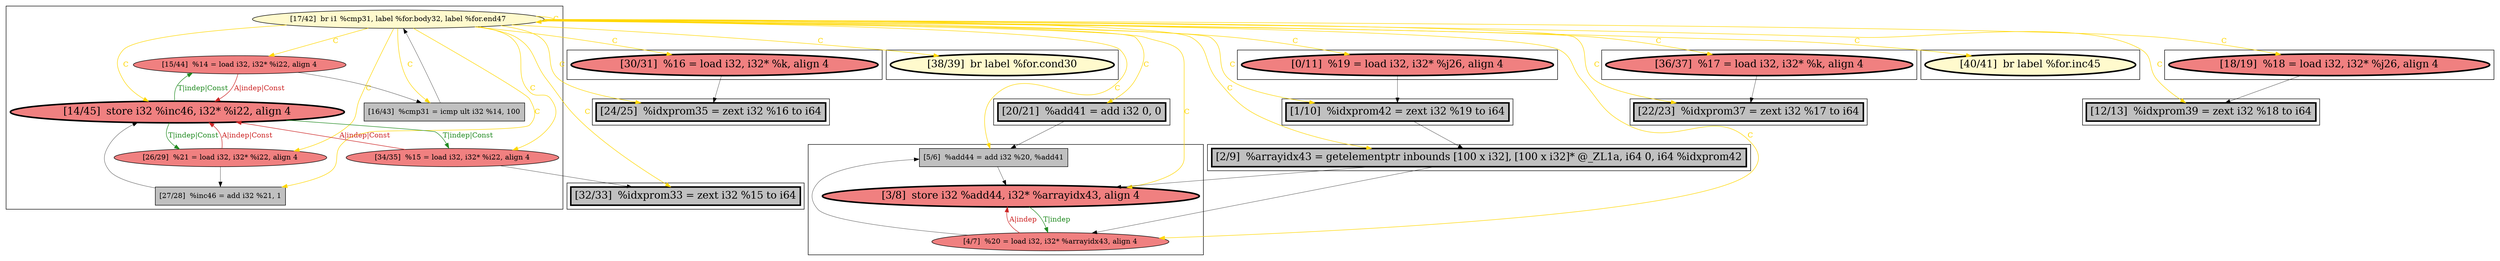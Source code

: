 
digraph G {



node1205->node1199 [style=solid,color=gold,label="C",penwidth=1.0,fontcolor=gold ]
node1205->node1202 [style=solid,color=gold,label="C",penwidth=1.0,fontcolor=gold ]
node1205->node1209 [style=solid,color=gold,label="C",penwidth=1.0,fontcolor=gold ]
node1205->node1203 [style=solid,color=gold,label="C",penwidth=1.0,fontcolor=gold ]
node1205->node1208 [style=solid,color=gold,label="C",penwidth=1.0,fontcolor=gold ]
node1209->node1206 [style=solid,color=black,label="",penwidth=0.5,fontcolor=black ]
node1197->node1192 [style=solid,color=black,label="",penwidth=0.5,fontcolor=black ]
node1205->node1193 [style=solid,color=gold,label="C",penwidth=1.0,fontcolor=gold ]
node1204->node1209 [style=solid,color=forestgreen,label="T|indep|Const",penwidth=1.0,fontcolor=forestgreen ]
node1193->node1201 [style=solid,color=black,label="",penwidth=0.5,fontcolor=black ]
node1209->node1204 [style=solid,color=firebrick3,label="A|indep|Const",penwidth=1.0,fontcolor=firebrick3 ]
node1191->node1190 [style=solid,color=forestgreen,label="T|indep",penwidth=1.0,fontcolor=forestgreen ]
node1205->node1212 [style=solid,color=gold,label="C",penwidth=1.0,fontcolor=gold ]
node1192->node1191 [style=solid,color=black,label="",penwidth=0.5,fontcolor=black ]
node1206->node1205 [style=solid,color=black,label="",penwidth=0.5,fontcolor=black ]
node1204->node1207 [style=solid,color=forestgreen,label="T|indep|Const",penwidth=1.0,fontcolor=forestgreen ]
node1205->node1206 [style=solid,color=gold,label="C",penwidth=1.0,fontcolor=gold ]
node1205->node1201 [style=solid,color=gold,label="C",penwidth=1.0,fontcolor=gold ]
node1190->node1192 [style=solid,color=black,label="",penwidth=0.5,fontcolor=black ]
node1205->node1198 [style=solid,color=gold,label="C",penwidth=1.0,fontcolor=gold ]
node1205->node1200 [style=solid,color=gold,label="C",penwidth=1.0,fontcolor=gold ]
node1205->node1196 [style=solid,color=gold,label="C",penwidth=1.0,fontcolor=gold ]
node1190->node1191 [style=solid,color=firebrick3,label="A|indep",penwidth=1.0,fontcolor=firebrick3 ]
node1205->node1195 [style=solid,color=gold,label="C",penwidth=1.0,fontcolor=gold ]
node1205->node1207 [style=solid,color=gold,label="C",penwidth=1.0,fontcolor=gold ]
node1196->node1190 [style=solid,color=black,label="",penwidth=0.5,fontcolor=black ]
node1205->node1194 [style=solid,color=gold,label="C",penwidth=1.0,fontcolor=gold ]
node1204->node1208 [style=solid,color=forestgreen,label="T|indep|Const",penwidth=1.0,fontcolor=forestgreen ]
node1205->node1190 [style=solid,color=gold,label="C",penwidth=1.0,fontcolor=gold ]
node1205->node1197 [style=solid,color=gold,label="C",penwidth=1.0,fontcolor=gold ]
node1205->node1211 [style=solid,color=gold,label="C",penwidth=1.0,fontcolor=gold ]
node1205->node1192 [style=solid,color=gold,label="C",penwidth=1.0,fontcolor=gold ]
node1205->node1210 [style=solid,color=gold,label="C",penwidth=1.0,fontcolor=gold ]
node1210->node1204 [style=solid,color=black,label="",penwidth=0.5,fontcolor=black ]
node1195->node1194 [style=solid,color=black,label="",penwidth=0.5,fontcolor=black ]
node1207->node1212 [style=solid,color=black,label="",penwidth=0.5,fontcolor=black ]
node1201->node1196 [style=solid,color=black,label="",penwidth=0.5,fontcolor=black ]
node1202->node1199 [style=solid,color=black,label="",penwidth=0.5,fontcolor=black ]
node1196->node1191 [style=solid,color=black,label="",penwidth=0.5,fontcolor=black ]
node1211->node1198 [style=solid,color=black,label="",penwidth=0.5,fontcolor=black ]
node1208->node1204 [style=solid,color=firebrick3,label="A|indep|Const",penwidth=1.0,fontcolor=firebrick3 ]
node1205->node1191 [style=solid,color=gold,label="C",penwidth=1.0,fontcolor=gold ]
node1205->node1205 [style=solid,color=gold,label="C",penwidth=1.0,fontcolor=gold ]
node1208->node1210 [style=solid,color=black,label="",penwidth=0.5,fontcolor=black ]
node1205->node1204 [style=solid,color=gold,label="C",penwidth=1.0,fontcolor=gold ]
node1207->node1204 [style=solid,color=firebrick3,label="A|indep|Const",penwidth=1.0,fontcolor=firebrick3 ]


subgraph cluster13 {


node1211 [penwidth=3.0,fontsize=20,fillcolor=lightcoral,label="[36/37]  %17 = load i32, i32* %k, align 4",shape=ellipse,style=filled ]



}

subgraph cluster11 {


node1203 [penwidth=3.0,fontsize=20,fillcolor=lemonchiffon,label="[38/39]  br label %for.cond30",shape=ellipse,style=filled ]



}

subgraph cluster10 {


node1202 [penwidth=3.0,fontsize=20,fillcolor=lightcoral,label="[30/31]  %16 = load i32, i32* %k, align 4",shape=ellipse,style=filled ]



}

subgraph cluster9 {


node1201 [penwidth=3.0,fontsize=20,fillcolor=grey,label="[1/10]  %idxprom42 = zext i32 %19 to i64",shape=rectangle,style=filled ]



}

subgraph cluster8 {


node1200 [penwidth=3.0,fontsize=20,fillcolor=lemonchiffon,label="[40/41]  br label %for.inc45",shape=ellipse,style=filled ]



}

subgraph cluster7 {


node1199 [penwidth=3.0,fontsize=20,fillcolor=grey,label="[24/25]  %idxprom35 = zext i32 %16 to i64",shape=rectangle,style=filled ]



}

subgraph cluster14 {


node1212 [penwidth=3.0,fontsize=20,fillcolor=grey,label="[32/33]  %idxprom33 = zext i32 %15 to i64",shape=rectangle,style=filled ]



}

subgraph cluster6 {


node1198 [penwidth=3.0,fontsize=20,fillcolor=grey,label="[22/23]  %idxprom37 = zext i32 %17 to i64",shape=rectangle,style=filled ]



}

subgraph cluster0 {


node1192 [fillcolor=grey,label="[5/6]  %add44 = add i32 %20, %add41",shape=rectangle,style=filled ]
node1190 [fillcolor=lightcoral,label="[4/7]  %20 = load i32, i32* %arrayidx43, align 4",shape=ellipse,style=filled ]
node1191 [penwidth=3.0,fontsize=20,fillcolor=lightcoral,label="[3/8]  store i32 %add44, i32* %arrayidx43, align 4",shape=ellipse,style=filled ]



}

subgraph cluster12 {


node1210 [fillcolor=grey,label="[27/28]  %inc46 = add i32 %21, 1",shape=rectangle,style=filled ]
node1206 [fillcolor=grey,label="[16/43]  %cmp31 = icmp ult i32 %14, 100",shape=rectangle,style=filled ]
node1205 [fillcolor=lemonchiffon,label="[17/42]  br i1 %cmp31, label %for.body32, label %for.end47",shape=ellipse,style=filled ]
node1207 [fillcolor=lightcoral,label="[34/35]  %15 = load i32, i32* %i22, align 4",shape=ellipse,style=filled ]
node1208 [fillcolor=lightcoral,label="[26/29]  %21 = load i32, i32* %i22, align 4",shape=ellipse,style=filled ]
node1204 [penwidth=3.0,fontsize=20,fillcolor=lightcoral,label="[14/45]  store i32 %inc46, i32* %i22, align 4",shape=ellipse,style=filled ]
node1209 [fillcolor=lightcoral,label="[15/44]  %14 = load i32, i32* %i22, align 4",shape=ellipse,style=filled ]



}

subgraph cluster5 {


node1197 [penwidth=3.0,fontsize=20,fillcolor=grey,label="[20/21]  %add41 = add i32 0, 0",shape=rectangle,style=filled ]



}

subgraph cluster1 {


node1193 [penwidth=3.0,fontsize=20,fillcolor=lightcoral,label="[0/11]  %19 = load i32, i32* %j26, align 4",shape=ellipse,style=filled ]



}

subgraph cluster2 {


node1194 [penwidth=3.0,fontsize=20,fillcolor=grey,label="[12/13]  %idxprom39 = zext i32 %18 to i64",shape=rectangle,style=filled ]



}

subgraph cluster3 {


node1195 [penwidth=3.0,fontsize=20,fillcolor=lightcoral,label="[18/19]  %18 = load i32, i32* %j26, align 4",shape=ellipse,style=filled ]



}

subgraph cluster4 {


node1196 [penwidth=3.0,fontsize=20,fillcolor=grey,label="[2/9]  %arrayidx43 = getelementptr inbounds [100 x i32], [100 x i32]* @_ZL1a, i64 0, i64 %idxprom42",shape=rectangle,style=filled ]



}

}
